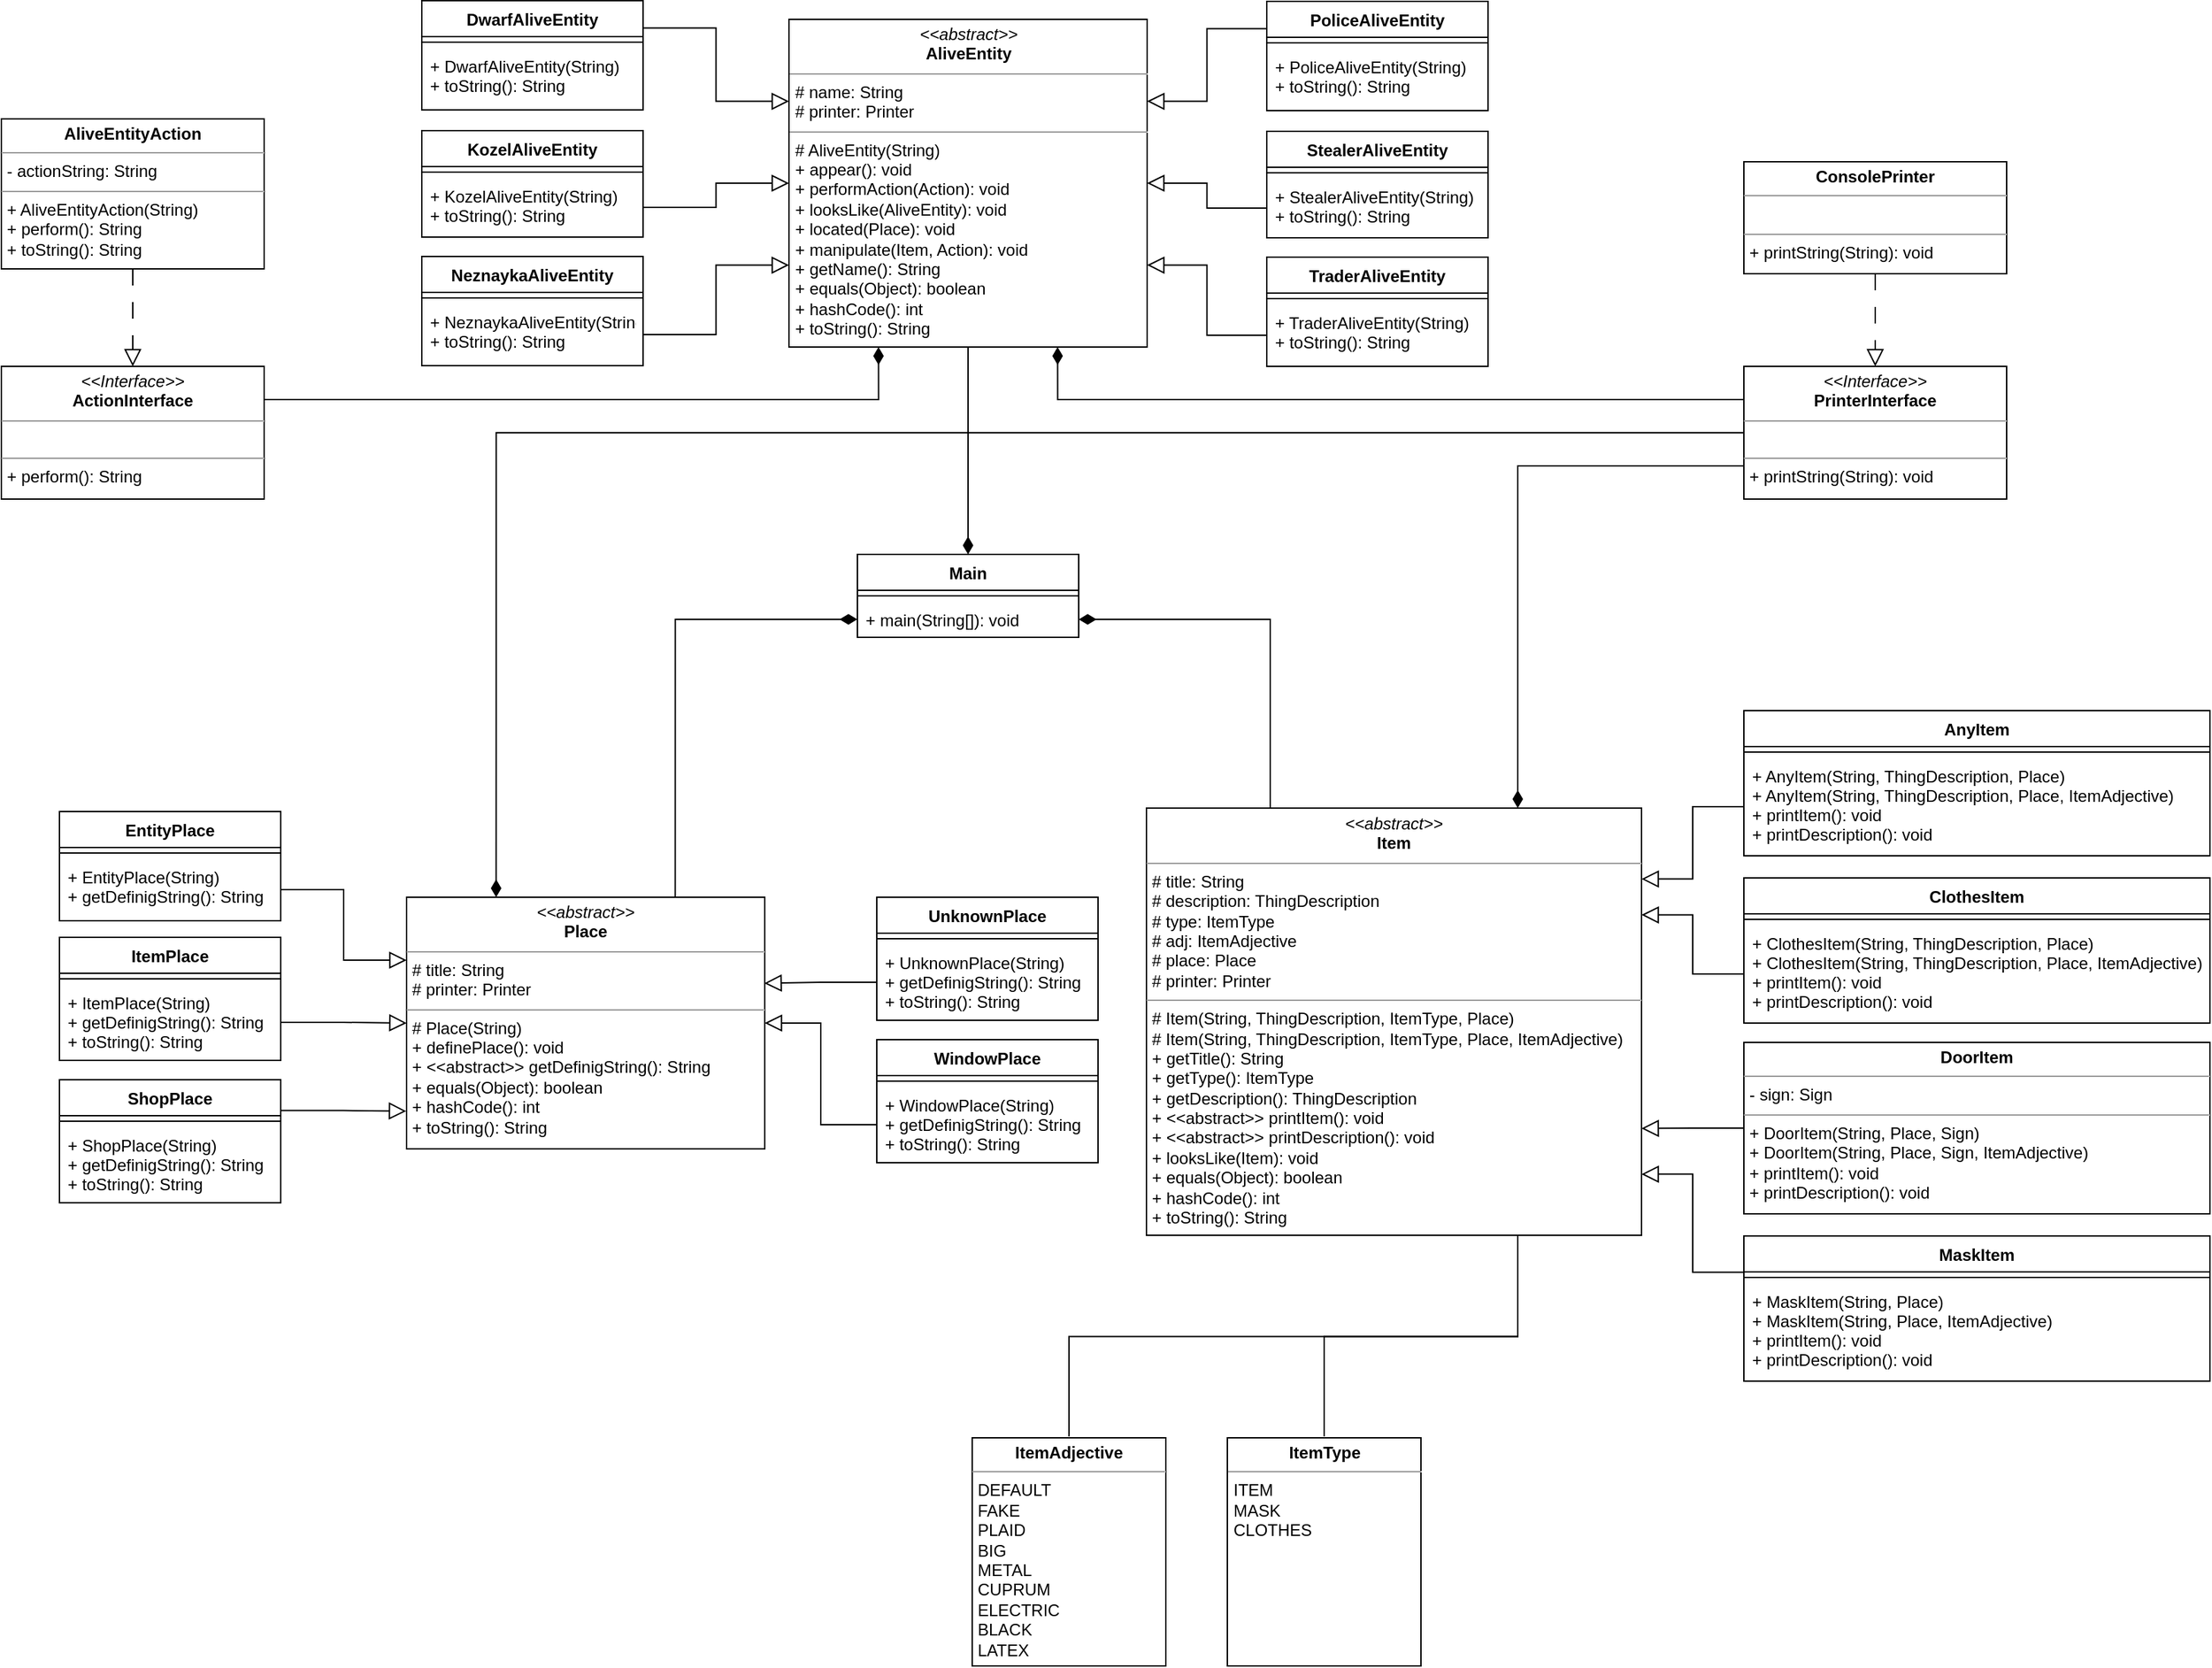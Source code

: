 <mxfile version="20.8.20" type="device"><diagram id="Nav-d9ydc5dl5dGEMLeE" name="Страница 1"><mxGraphModel dx="2480" dy="2676" grid="0" gridSize="10" guides="1" tooltips="1" connect="1" arrows="1" fold="1" page="0" pageScale="1" pageWidth="827" pageHeight="1169" math="0" shadow="0"><root><mxCell id="0"/><mxCell id="1" parent="0"/><mxCell id="rhI-eRX3g90J2h515g0J-5" value="Main" style="swimlane;fontStyle=1;align=center;verticalAlign=top;childLayout=stackLayout;horizontal=1;startSize=26;horizontalStack=0;resizeParent=1;resizeParentMax=0;resizeLast=0;collapsible=1;marginBottom=0;" parent="1" vertex="1"><mxGeometry x="307" y="75" width="160" height="60" as="geometry"/></mxCell><mxCell id="rhI-eRX3g90J2h515g0J-7" value="" style="line;strokeWidth=1;fillColor=none;align=left;verticalAlign=middle;spacingTop=-1;spacingLeft=3;spacingRight=3;rotatable=0;labelPosition=right;points=[];portConstraint=eastwest;strokeColor=inherit;" parent="rhI-eRX3g90J2h515g0J-5" vertex="1"><mxGeometry y="26" width="160" height="8" as="geometry"/></mxCell><mxCell id="rhI-eRX3g90J2h515g0J-8" value="+ main(String[]): void" style="text;strokeColor=none;fillColor=none;align=left;verticalAlign=top;spacingLeft=4;spacingRight=4;overflow=hidden;rotatable=0;points=[[0,0.5],[1,0.5]];portConstraint=eastwest;" parent="rhI-eRX3g90J2h515g0J-5" vertex="1"><mxGeometry y="34" width="160" height="26" as="geometry"/></mxCell><mxCell id="rhI-eRX3g90J2h515g0J-13" style="edgeStyle=orthogonalEdgeStyle;orthogonalLoop=1;jettySize=auto;html=1;exitX=0.75;exitY=0;exitDx=0;exitDy=0;endArrow=diamondThin;endFill=1;startSize=6;endSize=10;entryX=0;entryY=0.5;entryDx=0;entryDy=0;rounded=0;" parent="1" source="rhI-eRX3g90J2h515g0J-9" target="rhI-eRX3g90J2h515g0J-8" edge="1"><mxGeometry relative="1" as="geometry"><mxPoint x="273.667" y="224.926" as="targetPoint"/></mxGeometry></mxCell><mxCell id="rhI-eRX3g90J2h515g0J-9" value="&lt;p style=&quot;margin:0px;margin-top:4px;text-align:center;&quot;&gt;&lt;i&gt;&amp;lt;&amp;lt;abstract&amp;gt;&amp;gt;&lt;/i&gt;&lt;br&gt;&lt;b&gt;Place&lt;/b&gt;&lt;/p&gt;&lt;hr size=&quot;1&quot;&gt;&lt;p style=&quot;margin:0px;margin-left:4px;&quot;&gt;# title: String&lt;/p&gt;&lt;p style=&quot;margin:0px;margin-left:4px;&quot;&gt;# printer: Printer&lt;/p&gt;&lt;hr size=&quot;1&quot;&gt;&lt;p style=&quot;margin: 0px 0px 0px 4px;&quot;&gt;# Place(String)&lt;/p&gt;&lt;p style=&quot;margin: 0px 0px 0px 4px;&quot;&gt;+ definePlace(): void&lt;/p&gt;&lt;p style=&quot;margin: 0px 0px 0px 4px;&quot;&gt;+ &amp;lt;&amp;lt;abstract&amp;gt;&amp;gt; getDefinigString(): String&lt;/p&gt;&lt;p style=&quot;margin: 0px 0px 0px 4px;&quot;&gt;+ equals(Object): boolean&lt;/p&gt;&lt;p style=&quot;margin: 0px 0px 0px 4px;&quot;&gt;+ hashCode(): int&lt;/p&gt;&lt;p style=&quot;margin: 0px 0px 0px 4px;&quot;&gt;+ toString(): String&lt;/p&gt;" style="verticalAlign=top;align=left;overflow=fill;fontSize=12;fontFamily=Helvetica;html=1;" parent="1" vertex="1"><mxGeometry x="-19" y="323" width="259" height="182" as="geometry"/></mxCell><mxCell id="rhI-eRX3g90J2h515g0J-14" value="EntityPlace" style="swimlane;fontStyle=1;align=center;verticalAlign=top;childLayout=stackLayout;horizontal=1;startSize=26;horizontalStack=0;resizeParent=1;resizeParentMax=0;resizeLast=0;collapsible=1;marginBottom=0;" parent="1" vertex="1"><mxGeometry x="-270" y="261" width="160" height="79" as="geometry"/></mxCell><mxCell id="rhI-eRX3g90J2h515g0J-16" value="" style="line;strokeWidth=1;fillColor=none;align=left;verticalAlign=middle;spacingTop=-1;spacingLeft=3;spacingRight=3;rotatable=0;labelPosition=right;points=[];portConstraint=eastwest;strokeColor=inherit;" parent="rhI-eRX3g90J2h515g0J-14" vertex="1"><mxGeometry y="26" width="160" height="8" as="geometry"/></mxCell><mxCell id="rhI-eRX3g90J2h515g0J-17" value="+ EntityPlace(String)&#10;+ getDefinigString(): String" style="text;strokeColor=none;fillColor=none;align=left;verticalAlign=top;spacingLeft=4;spacingRight=4;overflow=hidden;rotatable=0;points=[[0,0.5],[1,0.5]];portConstraint=eastwest;" parent="rhI-eRX3g90J2h515g0J-14" vertex="1"><mxGeometry y="34" width="160" height="45" as="geometry"/></mxCell><mxCell id="rhI-eRX3g90J2h515g0J-20" value="ItemPlace" style="swimlane;fontStyle=1;align=center;verticalAlign=top;childLayout=stackLayout;horizontal=1;startSize=26;horizontalStack=0;resizeParent=1;resizeParentMax=0;resizeLast=0;collapsible=1;marginBottom=0;" parent="1" vertex="1"><mxGeometry x="-270" y="352" width="160" height="89" as="geometry"/></mxCell><mxCell id="rhI-eRX3g90J2h515g0J-21" value="" style="line;strokeWidth=1;fillColor=none;align=left;verticalAlign=middle;spacingTop=-1;spacingLeft=3;spacingRight=3;rotatable=0;labelPosition=right;points=[];portConstraint=eastwest;strokeColor=inherit;" parent="rhI-eRX3g90J2h515g0J-20" vertex="1"><mxGeometry y="26" width="160" height="8" as="geometry"/></mxCell><mxCell id="rhI-eRX3g90J2h515g0J-22" value="+ ItemPlace(String)&#10;+ getDefinigString(): String&#10;+ toString(): String" style="text;strokeColor=none;fillColor=none;align=left;verticalAlign=top;spacingLeft=4;spacingRight=4;overflow=hidden;rotatable=0;points=[[0,0.5],[1,0.5]];portConstraint=eastwest;" parent="rhI-eRX3g90J2h515g0J-20" vertex="1"><mxGeometry y="34" width="160" height="55" as="geometry"/></mxCell><mxCell id="rhI-eRX3g90J2h515g0J-52" style="edgeStyle=orthogonalEdgeStyle;rounded=0;orthogonalLoop=1;jettySize=auto;html=1;exitX=1;exitY=0.25;exitDx=0;exitDy=0;entryX=-0.001;entryY=0.85;entryDx=0;entryDy=0;entryPerimeter=0;endArrow=block;endFill=0;startSize=6;endSize=10;" parent="1" source="rhI-eRX3g90J2h515g0J-31" target="rhI-eRX3g90J2h515g0J-9" edge="1"><mxGeometry relative="1" as="geometry"/></mxCell><mxCell id="rhI-eRX3g90J2h515g0J-31" value="ShopPlace" style="swimlane;fontStyle=1;align=center;verticalAlign=top;childLayout=stackLayout;horizontal=1;startSize=26;horizontalStack=0;resizeParent=1;resizeParentMax=0;resizeLast=0;collapsible=1;marginBottom=0;" parent="1" vertex="1"><mxGeometry x="-270" y="455" width="160" height="89" as="geometry"/></mxCell><mxCell id="rhI-eRX3g90J2h515g0J-32" value="" style="line;strokeWidth=1;fillColor=none;align=left;verticalAlign=middle;spacingTop=-1;spacingLeft=3;spacingRight=3;rotatable=0;labelPosition=right;points=[];portConstraint=eastwest;strokeColor=inherit;" parent="rhI-eRX3g90J2h515g0J-31" vertex="1"><mxGeometry y="26" width="160" height="8" as="geometry"/></mxCell><mxCell id="rhI-eRX3g90J2h515g0J-33" value="+ ShopPlace(String)&#10;+ getDefinigString(): String&#10;+ toString(): String" style="text;strokeColor=none;fillColor=none;align=left;verticalAlign=top;spacingLeft=4;spacingRight=4;overflow=hidden;rotatable=0;points=[[0,0.5],[1,0.5]];portConstraint=eastwest;" parent="rhI-eRX3g90J2h515g0J-31" vertex="1"><mxGeometry y="34" width="160" height="55" as="geometry"/></mxCell><mxCell id="rhI-eRX3g90J2h515g0J-41" value="UnknownPlace" style="swimlane;fontStyle=1;align=center;verticalAlign=top;childLayout=stackLayout;horizontal=1;startSize=26;horizontalStack=0;resizeParent=1;resizeParentMax=0;resizeLast=0;collapsible=1;marginBottom=0;" parent="1" vertex="1"><mxGeometry x="321" y="323" width="160" height="89" as="geometry"/></mxCell><mxCell id="rhI-eRX3g90J2h515g0J-42" value="" style="line;strokeWidth=1;fillColor=none;align=left;verticalAlign=middle;spacingTop=-1;spacingLeft=3;spacingRight=3;rotatable=0;labelPosition=right;points=[];portConstraint=eastwest;strokeColor=inherit;" parent="rhI-eRX3g90J2h515g0J-41" vertex="1"><mxGeometry y="26" width="160" height="8" as="geometry"/></mxCell><mxCell id="rhI-eRX3g90J2h515g0J-43" value="+ UnknownPlace(String)&#10;+ getDefinigString(): String&#10;+ toString(): String" style="text;strokeColor=none;fillColor=none;align=left;verticalAlign=top;spacingLeft=4;spacingRight=4;overflow=hidden;rotatable=0;points=[[0,0.5],[1,0.5]];portConstraint=eastwest;" parent="rhI-eRX3g90J2h515g0J-41" vertex="1"><mxGeometry y="34" width="160" height="55" as="geometry"/></mxCell><mxCell id="rhI-eRX3g90J2h515g0J-44" value="WindowPlace" style="swimlane;fontStyle=1;align=center;verticalAlign=top;childLayout=stackLayout;horizontal=1;startSize=26;horizontalStack=0;resizeParent=1;resizeParentMax=0;resizeLast=0;collapsible=1;marginBottom=0;" parent="1" vertex="1"><mxGeometry x="321" y="426" width="160" height="89" as="geometry"/></mxCell><mxCell id="rhI-eRX3g90J2h515g0J-45" value="" style="line;strokeWidth=1;fillColor=none;align=left;verticalAlign=middle;spacingTop=-1;spacingLeft=3;spacingRight=3;rotatable=0;labelPosition=right;points=[];portConstraint=eastwest;strokeColor=inherit;" parent="rhI-eRX3g90J2h515g0J-44" vertex="1"><mxGeometry y="26" width="160" height="8" as="geometry"/></mxCell><mxCell id="rhI-eRX3g90J2h515g0J-46" value="+ WindowPlace(String)&#10;+ getDefinigString(): String&#10;+ toString(): String" style="text;strokeColor=none;fillColor=none;align=left;verticalAlign=top;spacingLeft=4;spacingRight=4;overflow=hidden;rotatable=0;points=[[0,0.5],[1,0.5]];portConstraint=eastwest;" parent="rhI-eRX3g90J2h515g0J-44" vertex="1"><mxGeometry y="34" width="160" height="55" as="geometry"/></mxCell><mxCell id="rhI-eRX3g90J2h515g0J-49" style="edgeStyle=orthogonalEdgeStyle;rounded=0;orthogonalLoop=1;jettySize=auto;html=1;exitX=1;exitY=0.5;exitDx=0;exitDy=0;entryX=0;entryY=0.25;entryDx=0;entryDy=0;endArrow=block;endFill=0;startSize=6;endSize=10;" parent="1" source="rhI-eRX3g90J2h515g0J-17" target="rhI-eRX3g90J2h515g0J-9" edge="1"><mxGeometry relative="1" as="geometry"/></mxCell><mxCell id="rhI-eRX3g90J2h515g0J-50" style="edgeStyle=orthogonalEdgeStyle;rounded=0;orthogonalLoop=1;jettySize=auto;html=1;exitX=1;exitY=0.5;exitDx=0;exitDy=0;entryX=0;entryY=0.5;entryDx=0;entryDy=0;endArrow=block;endFill=0;startSize=6;endSize=10;" parent="1" source="rhI-eRX3g90J2h515g0J-22" target="rhI-eRX3g90J2h515g0J-9" edge="1"><mxGeometry relative="1" as="geometry"/></mxCell><mxCell id="rhI-eRX3g90J2h515g0J-53" style="edgeStyle=orthogonalEdgeStyle;rounded=0;orthogonalLoop=1;jettySize=auto;html=1;exitX=0;exitY=0.5;exitDx=0;exitDy=0;entryX=0.999;entryY=0.342;entryDx=0;entryDy=0;entryPerimeter=0;endArrow=block;endFill=0;startSize=6;endSize=10;" parent="1" source="rhI-eRX3g90J2h515g0J-43" target="rhI-eRX3g90J2h515g0J-9" edge="1"><mxGeometry relative="1" as="geometry"/></mxCell><mxCell id="rhI-eRX3g90J2h515g0J-54" style="edgeStyle=orthogonalEdgeStyle;rounded=0;orthogonalLoop=1;jettySize=auto;html=1;exitX=0;exitY=0.5;exitDx=0;exitDy=0;entryX=1;entryY=0.5;entryDx=0;entryDy=0;endArrow=block;endFill=0;startSize=6;endSize=10;" parent="1" source="rhI-eRX3g90J2h515g0J-46" target="rhI-eRX3g90J2h515g0J-9" edge="1"><mxGeometry relative="1" as="geometry"/></mxCell><mxCell id="rhI-eRX3g90J2h515g0J-103" style="edgeStyle=orthogonalEdgeStyle;rounded=0;orthogonalLoop=1;jettySize=auto;html=1;exitX=0.25;exitY=0;exitDx=0;exitDy=0;entryX=1;entryY=0.5;entryDx=0;entryDy=0;endArrow=diamondThin;endFill=1;startSize=6;endSize=10;" parent="1" source="rhI-eRX3g90J2h515g0J-55" target="rhI-eRX3g90J2h515g0J-8" edge="1"><mxGeometry relative="1" as="geometry"/></mxCell><mxCell id="rhI-eRX3g90J2h515g0J-55" value="&lt;p style=&quot;margin:0px;margin-top:4px;text-align:center;&quot;&gt;&lt;i&gt;&amp;lt;&amp;lt;abstract&amp;gt;&amp;gt;&lt;/i&gt;&lt;br&gt;&lt;b&gt;Item&lt;/b&gt;&lt;/p&gt;&lt;hr size=&quot;1&quot;&gt;&lt;p style=&quot;margin:0px;margin-left:4px;&quot;&gt;# title: String&lt;/p&gt;&lt;p style=&quot;margin:0px;margin-left:4px;&quot;&gt;# description: ThingDescription&lt;/p&gt;&lt;p style=&quot;margin:0px;margin-left:4px;&quot;&gt;# type: ItemType&lt;/p&gt;&lt;p style=&quot;margin:0px;margin-left:4px;&quot;&gt;# adj: ItemAdjective&lt;br&gt;# place: Place&lt;/p&gt;&lt;p style=&quot;margin:0px;margin-left:4px;&quot;&gt;# printer: Printer&lt;/p&gt;&lt;hr size=&quot;1&quot;&gt;&lt;p style=&quot;margin: 0px 0px 0px 4px;&quot;&gt;# Item(String, ThingDescription, ItemType, Place)&lt;/p&gt;&lt;p style=&quot;margin: 0px 0px 0px 4px;&quot;&gt;# Item(String, ThingDescription, ItemType, Place, ItemAdjective)&lt;br&gt;&lt;/p&gt;&lt;p style=&quot;margin: 0px 0px 0px 4px;&quot;&gt;+ getTitle(): String&lt;/p&gt;&lt;p style=&quot;margin: 0px 0px 0px 4px;&quot;&gt;+ getType(): ItemType&lt;/p&gt;&lt;p style=&quot;margin: 0px 0px 0px 4px;&quot;&gt;+ getDescription(): ThingDescription&lt;/p&gt;&lt;p style=&quot;margin: 0px 0px 0px 4px;&quot;&gt;+ &amp;lt;&amp;lt;abstract&amp;gt;&amp;gt; printItem(): void&lt;/p&gt;&lt;p style=&quot;margin: 0px 0px 0px 4px;&quot;&gt;+ &amp;lt;&amp;lt;abstract&amp;gt;&amp;gt; printDescription(): void&lt;/p&gt;&lt;p style=&quot;margin: 0px 0px 0px 4px;&quot;&gt;+ looksLike(Item): void&lt;/p&gt;&lt;p style=&quot;border-color: var(--border-color); margin: 0px 0px 0px 4px;&quot;&gt;+ equals(Object): boolean&lt;/p&gt;&lt;p style=&quot;border-color: var(--border-color); margin: 0px 0px 0px 4px;&quot;&gt;+ hashCode(): int&lt;/p&gt;&lt;p style=&quot;border-color: var(--border-color); margin: 0px 0px 0px 4px;&quot;&gt;+ toString(): String&lt;/p&gt;" style="verticalAlign=top;align=left;overflow=fill;fontSize=12;fontFamily=Helvetica;html=1;" parent="1" vertex="1"><mxGeometry x="516" y="258.5" width="358" height="309" as="geometry"/></mxCell><mxCell id="rhI-eRX3g90J2h515g0J-66" value="AnyItem" style="swimlane;fontStyle=1;align=center;verticalAlign=top;childLayout=stackLayout;horizontal=1;startSize=26;horizontalStack=0;resizeParent=1;resizeParentMax=0;resizeLast=0;collapsible=1;marginBottom=0;" parent="1" vertex="1"><mxGeometry x="948" y="188" width="337" height="105" as="geometry"/></mxCell><mxCell id="rhI-eRX3g90J2h515g0J-67" value="" style="line;strokeWidth=1;fillColor=none;align=left;verticalAlign=middle;spacingTop=-1;spacingLeft=3;spacingRight=3;rotatable=0;labelPosition=right;points=[];portConstraint=eastwest;strokeColor=inherit;" parent="rhI-eRX3g90J2h515g0J-66" vertex="1"><mxGeometry y="26" width="337" height="8" as="geometry"/></mxCell><mxCell id="rhI-eRX3g90J2h515g0J-68" value="+ AnyItem(String, ThingDescription, Place)&#10;+ AnyItem(String, ThingDescription, Place, ItemAdjective)&#10;+ printItem(): void&#10;+ printDescription(): void" style="text;strokeColor=none;fillColor=none;align=left;verticalAlign=top;spacingLeft=4;spacingRight=4;overflow=hidden;rotatable=0;points=[[0,0.5],[1,0.5]];portConstraint=eastwest;" parent="rhI-eRX3g90J2h515g0J-66" vertex="1"><mxGeometry y="34" width="337" height="71" as="geometry"/></mxCell><mxCell id="rhI-eRX3g90J2h515g0J-82" value="ClothesItem" style="swimlane;fontStyle=1;align=center;verticalAlign=top;childLayout=stackLayout;horizontal=1;startSize=26;horizontalStack=0;resizeParent=1;resizeParentMax=0;resizeLast=0;collapsible=1;marginBottom=0;" parent="1" vertex="1"><mxGeometry x="948" y="309" width="337" height="105" as="geometry"/></mxCell><mxCell id="rhI-eRX3g90J2h515g0J-83" value="" style="line;strokeWidth=1;fillColor=none;align=left;verticalAlign=middle;spacingTop=-1;spacingLeft=3;spacingRight=3;rotatable=0;labelPosition=right;points=[];portConstraint=eastwest;strokeColor=inherit;" parent="rhI-eRX3g90J2h515g0J-82" vertex="1"><mxGeometry y="26" width="337" height="8" as="geometry"/></mxCell><mxCell id="rhI-eRX3g90J2h515g0J-84" value="+ ClothesItem(String, ThingDescription, Place)&#10;+ ClothesItem(String, ThingDescription, Place, ItemAdjective)&#10;+ printItem(): void&#10;+ printDescription(): void" style="text;strokeColor=none;fillColor=none;align=left;verticalAlign=top;spacingLeft=4;spacingRight=4;overflow=hidden;rotatable=0;points=[[0,0.5],[1,0.5]];portConstraint=eastwest;" parent="rhI-eRX3g90J2h515g0J-82" vertex="1"><mxGeometry y="34" width="337" height="71" as="geometry"/></mxCell><mxCell id="rhI-eRX3g90J2h515g0J-100" style="edgeStyle=orthogonalEdgeStyle;rounded=0;orthogonalLoop=1;jettySize=auto;html=1;exitX=0;exitY=0.25;exitDx=0;exitDy=0;entryX=1;entryY=0.857;entryDx=0;entryDy=0;entryPerimeter=0;endArrow=block;endFill=0;startSize=6;endSize=10;" parent="1" source="rhI-eRX3g90J2h515g0J-89" target="rhI-eRX3g90J2h515g0J-55" edge="1"><mxGeometry relative="1" as="geometry"/></mxCell><mxCell id="rhI-eRX3g90J2h515g0J-89" value="MaskItem" style="swimlane;fontStyle=1;align=center;verticalAlign=top;childLayout=stackLayout;horizontal=1;startSize=26;horizontalStack=0;resizeParent=1;resizeParentMax=0;resizeLast=0;collapsible=1;marginBottom=0;" parent="1" vertex="1"><mxGeometry x="948" y="568" width="337" height="105" as="geometry"/></mxCell><mxCell id="rhI-eRX3g90J2h515g0J-90" value="" style="line;strokeWidth=1;fillColor=none;align=left;verticalAlign=middle;spacingTop=-1;spacingLeft=3;spacingRight=3;rotatable=0;labelPosition=right;points=[];portConstraint=eastwest;strokeColor=inherit;" parent="rhI-eRX3g90J2h515g0J-89" vertex="1"><mxGeometry y="26" width="337" height="8" as="geometry"/></mxCell><mxCell id="rhI-eRX3g90J2h515g0J-91" value="+ MaskItem(String, Place)&#10;+ MaskItem(String, Place, ItemAdjective)&#10;+ printItem(): void&#10;+ printDescription(): void" style="text;strokeColor=none;fillColor=none;align=left;verticalAlign=top;spacingLeft=4;spacingRight=4;overflow=hidden;rotatable=0;points=[[0,0.5],[1,0.5]];portConstraint=eastwest;" parent="rhI-eRX3g90J2h515g0J-89" vertex="1"><mxGeometry y="34" width="337" height="71" as="geometry"/></mxCell><mxCell id="rhI-eRX3g90J2h515g0J-99" style="edgeStyle=orthogonalEdgeStyle;rounded=0;orthogonalLoop=1;jettySize=auto;html=1;exitX=0;exitY=0.5;exitDx=0;exitDy=0;entryX=1;entryY=0.75;entryDx=0;entryDy=0;endArrow=block;endFill=0;startSize=6;endSize=10;" parent="1" source="rhI-eRX3g90J2h515g0J-96" target="rhI-eRX3g90J2h515g0J-55" edge="1"><mxGeometry relative="1" as="geometry"/></mxCell><mxCell id="rhI-eRX3g90J2h515g0J-96" value="&lt;p style=&quot;margin:0px;margin-top:4px;text-align:center;&quot;&gt;&lt;b&gt;DoorItem&lt;/b&gt;&lt;/p&gt;&lt;hr size=&quot;1&quot;&gt;&lt;p style=&quot;margin:0px;margin-left:4px;&quot;&gt;- sign: Sign&lt;/p&gt;&lt;hr size=&quot;1&quot;&gt;&lt;p style=&quot;margin: 0px 0px 0px 4px;&quot;&gt;+ DoorItem(String, Place, Sign)&lt;br style=&quot;border-color: var(--border-color); padding: 0px; margin: 0px;&quot;&gt;+ DoorItem(String, Place, Sign, ItemAdjective)&lt;br style=&quot;border-color: var(--border-color); padding: 0px; margin: 0px;&quot;&gt;+ printItem(): void&lt;br style=&quot;border-color: var(--border-color); padding: 0px; margin: 0px;&quot;&gt;+ printDescription(): void&lt;br&gt;&lt;/p&gt;" style="verticalAlign=top;align=left;overflow=fill;fontSize=12;fontFamily=Helvetica;html=1;" parent="1" vertex="1"><mxGeometry x="948" y="428" width="337" height="124" as="geometry"/></mxCell><mxCell id="rhI-eRX3g90J2h515g0J-101" style="edgeStyle=orthogonalEdgeStyle;rounded=0;orthogonalLoop=1;jettySize=auto;html=1;exitX=0;exitY=0.5;exitDx=0;exitDy=0;entryX=1;entryY=0.25;entryDx=0;entryDy=0;endArrow=block;endFill=0;startSize=6;endSize=10;" parent="1" source="rhI-eRX3g90J2h515g0J-84" target="rhI-eRX3g90J2h515g0J-55" edge="1"><mxGeometry relative="1" as="geometry"/></mxCell><mxCell id="rhI-eRX3g90J2h515g0J-102" style="edgeStyle=orthogonalEdgeStyle;rounded=0;orthogonalLoop=1;jettySize=auto;html=1;exitX=0;exitY=0.5;exitDx=0;exitDy=0;entryX=1;entryY=0.166;entryDx=0;entryDy=0;entryPerimeter=0;endArrow=block;endFill=0;startSize=6;endSize=10;" parent="1" source="rhI-eRX3g90J2h515g0J-68" target="rhI-eRX3g90J2h515g0J-55" edge="1"><mxGeometry relative="1" as="geometry"/></mxCell><mxCell id="rhI-eRX3g90J2h515g0J-116" style="edgeStyle=orthogonalEdgeStyle;rounded=0;orthogonalLoop=1;jettySize=auto;html=1;exitX=0.5;exitY=0;exitDx=0;exitDy=0;entryX=0.75;entryY=1;entryDx=0;entryDy=0;endArrow=none;endFill=0;startSize=6;endSize=10;" parent="1" source="rhI-eRX3g90J2h515g0J-108" target="rhI-eRX3g90J2h515g0J-55" edge="1"><mxGeometry relative="1" as="geometry"/></mxCell><mxCell id="rhI-eRX3g90J2h515g0J-108" value="&lt;p style=&quot;margin:0px;margin-top:4px;text-align:center;&quot;&gt;&lt;b&gt;ItemAdjective&lt;/b&gt;&lt;/p&gt;&lt;hr size=&quot;1&quot;&gt;&lt;div style=&quot;height:2px;&quot;&gt;&lt;p style=&quot;margin: 0px 0px 0px 4px;&quot;&gt;DEFAULT&lt;/p&gt;&lt;p style=&quot;margin: 0px 0px 0px 4px;&quot;&gt;FAKE&lt;/p&gt;&lt;p style=&quot;margin: 0px 0px 0px 4px;&quot;&gt;PLAID&lt;/p&gt;&lt;p style=&quot;margin: 0px 0px 0px 4px;&quot;&gt;BIG&lt;/p&gt;&lt;p style=&quot;margin: 0px 0px 0px 4px;&quot;&gt;METAL&lt;/p&gt;&lt;p style=&quot;margin: 0px 0px 0px 4px;&quot;&gt;CUPRUM&lt;/p&gt;&lt;p style=&quot;margin: 0px 0px 0px 4px;&quot;&gt;ELECTRIC&lt;/p&gt;&lt;p style=&quot;margin: 0px 0px 0px 4px;&quot;&gt;BLACK&lt;/p&gt;&lt;p style=&quot;margin: 0px 0px 0px 4px;&quot;&gt;LATEX&lt;/p&gt;&lt;/div&gt;" style="verticalAlign=top;align=left;overflow=fill;fontSize=12;fontFamily=Helvetica;html=1;strokeWidth=1;perimeterSpacing=1;" parent="1" vertex="1"><mxGeometry x="390" y="714" width="140" height="165" as="geometry"/></mxCell><mxCell id="rhI-eRX3g90J2h515g0J-118" style="edgeStyle=orthogonalEdgeStyle;rounded=0;orthogonalLoop=1;jettySize=auto;html=1;exitX=0.5;exitY=0;exitDx=0;exitDy=0;entryX=0.75;entryY=1;entryDx=0;entryDy=0;endArrow=none;endFill=0;startSize=6;endSize=10;" parent="1" source="rhI-eRX3g90J2h515g0J-109" target="rhI-eRX3g90J2h515g0J-55" edge="1"><mxGeometry relative="1" as="geometry"/></mxCell><mxCell id="rhI-eRX3g90J2h515g0J-109" value="&lt;p style=&quot;margin:0px;margin-top:4px;text-align:center;&quot;&gt;&lt;b&gt;ItemType&lt;/b&gt;&lt;/p&gt;&lt;hr size=&quot;1&quot;&gt;&lt;div style=&quot;height:2px;&quot;&gt;&lt;p style=&quot;margin: 0px 0px 0px 4px;&quot;&gt;ITEM&lt;/p&gt;&lt;p style=&quot;margin: 0px 0px 0px 4px;&quot;&gt;MASK&lt;/p&gt;&lt;p style=&quot;margin: 0px 0px 0px 4px;&quot;&gt;CLOTHES&lt;/p&gt;&lt;/div&gt;" style="verticalAlign=top;align=left;overflow=fill;fontSize=12;fontFamily=Helvetica;html=1;strokeWidth=1;perimeterSpacing=1;" parent="1" vertex="1"><mxGeometry x="574.5" y="714" width="140" height="165" as="geometry"/></mxCell><mxCell id="rhI-eRX3g90J2h515g0J-120" style="edgeStyle=orthogonalEdgeStyle;rounded=0;orthogonalLoop=1;jettySize=auto;html=1;exitX=0.5;exitY=1;exitDx=0;exitDy=0;entryX=0.5;entryY=0;entryDx=0;entryDy=0;endArrow=diamondThin;endFill=1;startSize=6;endSize=10;" parent="1" source="rhI-eRX3g90J2h515g0J-119" target="rhI-eRX3g90J2h515g0J-5" edge="1"><mxGeometry relative="1" as="geometry"/></mxCell><mxCell id="rhI-eRX3g90J2h515g0J-119" value="&lt;p style=&quot;margin:0px;margin-top:4px;text-align:center;&quot;&gt;&lt;i&gt;&amp;lt;&amp;lt;abstract&amp;gt;&amp;gt;&lt;/i&gt;&lt;br&gt;&lt;b&gt;AliveEntity&lt;/b&gt;&lt;/p&gt;&lt;hr size=&quot;1&quot;&gt;&lt;p style=&quot;margin:0px;margin-left:4px;&quot;&gt;# name: String&lt;/p&gt;&lt;p style=&quot;margin:0px;margin-left:4px;&quot;&gt;# printer: Printer&lt;/p&gt;&lt;hr size=&quot;1&quot;&gt;&lt;p style=&quot;margin: 0px 0px 0px 4px;&quot;&gt;# AliveEntity(String)&lt;/p&gt;&lt;p style=&quot;margin: 0px 0px 0px 4px;&quot;&gt;+ appear(): void&lt;/p&gt;&lt;p style=&quot;margin: 0px 0px 0px 4px;&quot;&gt;+ performAction(Action): void&lt;/p&gt;&lt;p style=&quot;margin: 0px 0px 0px 4px;&quot;&gt;+ looksLike(AliveEntity): void&lt;/p&gt;&lt;p style=&quot;margin: 0px 0px 0px 4px;&quot;&gt;+ located(Place): void&lt;/p&gt;&lt;p style=&quot;margin: 0px 0px 0px 4px;&quot;&gt;+ manipulate(Item, Action): void&lt;/p&gt;&lt;p style=&quot;margin: 0px 0px 0px 4px;&quot;&gt;+ getName(): String&lt;/p&gt;&lt;p style=&quot;border-color: var(--border-color); margin: 0px 0px 0px 4px;&quot;&gt;+ equals(Object): boolean&lt;/p&gt;&lt;p style=&quot;border-color: var(--border-color); margin: 0px 0px 0px 4px;&quot;&gt;+ hashCode(): int&lt;/p&gt;&lt;p style=&quot;border-color: var(--border-color); margin: 0px 0px 0px 4px;&quot;&gt;+ toString(): String&lt;/p&gt;" style="verticalAlign=top;align=left;overflow=fill;fontSize=12;fontFamily=Helvetica;html=1;" parent="1" vertex="1"><mxGeometry x="257.5" y="-312" width="259" height="237" as="geometry"/></mxCell><mxCell id="JSj6p7k6XeOKwTpCGPsC-17" style="edgeStyle=orthogonalEdgeStyle;rounded=0;orthogonalLoop=1;jettySize=auto;html=1;exitX=1;exitY=0.25;exitDx=0;exitDy=0;entryX=0;entryY=0.25;entryDx=0;entryDy=0;endArrow=block;endFill=0;startSize=6;endSize=10;" parent="1" source="JSj6p7k6XeOKwTpCGPsC-1" target="rhI-eRX3g90J2h515g0J-119" edge="1"><mxGeometry relative="1" as="geometry"/></mxCell><mxCell id="JSj6p7k6XeOKwTpCGPsC-1" value="DwarfAliveEntity" style="swimlane;fontStyle=1;align=center;verticalAlign=top;childLayout=stackLayout;horizontal=1;startSize=26;horizontalStack=0;resizeParent=1;resizeParentMax=0;resizeLast=0;collapsible=1;marginBottom=0;" parent="1" vertex="1"><mxGeometry x="-8" y="-325.5" width="160" height="79" as="geometry"/></mxCell><mxCell id="JSj6p7k6XeOKwTpCGPsC-2" value="" style="line;strokeWidth=1;fillColor=none;align=left;verticalAlign=middle;spacingTop=-1;spacingLeft=3;spacingRight=3;rotatable=0;labelPosition=right;points=[];portConstraint=eastwest;strokeColor=inherit;" parent="JSj6p7k6XeOKwTpCGPsC-1" vertex="1"><mxGeometry y="26" width="160" height="8" as="geometry"/></mxCell><mxCell id="JSj6p7k6XeOKwTpCGPsC-3" value="+ DwarfAliveEntity(String)&#10;+ toString(): String" style="text;strokeColor=none;fillColor=none;align=left;verticalAlign=top;spacingLeft=4;spacingRight=4;overflow=hidden;rotatable=0;points=[[0,0.5],[1,0.5]];portConstraint=eastwest;" parent="JSj6p7k6XeOKwTpCGPsC-1" vertex="1"><mxGeometry y="34" width="160" height="45" as="geometry"/></mxCell><mxCell id="JSj6p7k6XeOKwTpCGPsC-4" value="KozelAliveEntity" style="swimlane;fontStyle=1;align=center;verticalAlign=top;childLayout=stackLayout;horizontal=1;startSize=26;horizontalStack=0;resizeParent=1;resizeParentMax=0;resizeLast=0;collapsible=1;marginBottom=0;" parent="1" vertex="1"><mxGeometry x="-8" y="-231.5" width="160" height="77" as="geometry"/></mxCell><mxCell id="JSj6p7k6XeOKwTpCGPsC-5" value="" style="line;strokeWidth=1;fillColor=none;align=left;verticalAlign=middle;spacingTop=-1;spacingLeft=3;spacingRight=3;rotatable=0;labelPosition=right;points=[];portConstraint=eastwest;strokeColor=inherit;" parent="JSj6p7k6XeOKwTpCGPsC-4" vertex="1"><mxGeometry y="26" width="160" height="8" as="geometry"/></mxCell><mxCell id="JSj6p7k6XeOKwTpCGPsC-6" value="+ KozelAliveEntity(String)&#10;+ toString(): String" style="text;strokeColor=none;fillColor=none;align=left;verticalAlign=top;spacingLeft=4;spacingRight=4;overflow=hidden;rotatable=0;points=[[0,0.5],[1,0.5]];portConstraint=eastwest;" parent="JSj6p7k6XeOKwTpCGPsC-4" vertex="1"><mxGeometry y="34" width="160" height="43" as="geometry"/></mxCell><mxCell id="JSj6p7k6XeOKwTpCGPsC-10" value="NeznaykaAliveEntity" style="swimlane;fontStyle=1;align=center;verticalAlign=top;childLayout=stackLayout;horizontal=1;startSize=26;horizontalStack=0;resizeParent=1;resizeParentMax=0;resizeLast=0;collapsible=1;marginBottom=0;" parent="1" vertex="1"><mxGeometry x="-8" y="-140.5" width="160" height="79" as="geometry"/></mxCell><mxCell id="JSj6p7k6XeOKwTpCGPsC-11" value="" style="line;strokeWidth=1;fillColor=none;align=left;verticalAlign=middle;spacingTop=-1;spacingLeft=3;spacingRight=3;rotatable=0;labelPosition=right;points=[];portConstraint=eastwest;strokeColor=inherit;" parent="JSj6p7k6XeOKwTpCGPsC-10" vertex="1"><mxGeometry y="26" width="160" height="8" as="geometry"/></mxCell><mxCell id="JSj6p7k6XeOKwTpCGPsC-12" value="+ NeznaykaAliveEntity(String)&#10;+ toString(): String" style="text;strokeColor=none;fillColor=none;align=left;verticalAlign=top;spacingLeft=4;spacingRight=4;overflow=hidden;rotatable=0;points=[[0,0.5],[1,0.5]];portConstraint=eastwest;" parent="JSj6p7k6XeOKwTpCGPsC-10" vertex="1"><mxGeometry y="34" width="160" height="45" as="geometry"/></mxCell><mxCell id="JSj6p7k6XeOKwTpCGPsC-18" style="edgeStyle=orthogonalEdgeStyle;rounded=0;orthogonalLoop=1;jettySize=auto;html=1;exitX=1;exitY=0.5;exitDx=0;exitDy=0;endArrow=block;endFill=0;startSize=6;endSize=10;" parent="1" source="JSj6p7k6XeOKwTpCGPsC-6" target="rhI-eRX3g90J2h515g0J-119" edge="1"><mxGeometry relative="1" as="geometry"/></mxCell><mxCell id="JSj6p7k6XeOKwTpCGPsC-19" style="edgeStyle=orthogonalEdgeStyle;rounded=0;orthogonalLoop=1;jettySize=auto;html=1;exitX=1;exitY=0.5;exitDx=0;exitDy=0;entryX=0;entryY=0.75;entryDx=0;entryDy=0;endArrow=block;endFill=0;startSize=6;endSize=10;" parent="1" source="JSj6p7k6XeOKwTpCGPsC-12" target="rhI-eRX3g90J2h515g0J-119" edge="1"><mxGeometry relative="1" as="geometry"/></mxCell><mxCell id="JSj6p7k6XeOKwTpCGPsC-36" style="edgeStyle=orthogonalEdgeStyle;rounded=0;orthogonalLoop=1;jettySize=auto;html=1;exitX=0;exitY=0.25;exitDx=0;exitDy=0;entryX=1;entryY=0.25;entryDx=0;entryDy=0;endArrow=block;endFill=0;startSize=6;endSize=10;" parent="1" source="JSj6p7k6XeOKwTpCGPsC-26" target="rhI-eRX3g90J2h515g0J-119" edge="1"><mxGeometry relative="1" as="geometry"/></mxCell><mxCell id="JSj6p7k6XeOKwTpCGPsC-26" value="PoliceAliveEntity" style="swimlane;fontStyle=1;align=center;verticalAlign=top;childLayout=stackLayout;horizontal=1;startSize=26;horizontalStack=0;resizeParent=1;resizeParentMax=0;resizeLast=0;collapsible=1;marginBottom=0;" parent="1" vertex="1"><mxGeometry x="603" y="-325" width="160" height="79" as="geometry"/></mxCell><mxCell id="JSj6p7k6XeOKwTpCGPsC-27" value="" style="line;strokeWidth=1;fillColor=none;align=left;verticalAlign=middle;spacingTop=-1;spacingLeft=3;spacingRight=3;rotatable=0;labelPosition=right;points=[];portConstraint=eastwest;strokeColor=inherit;" parent="JSj6p7k6XeOKwTpCGPsC-26" vertex="1"><mxGeometry y="26" width="160" height="8" as="geometry"/></mxCell><mxCell id="JSj6p7k6XeOKwTpCGPsC-28" value="+ PoliceAliveEntity(String)&#10;+ toString(): String" style="text;strokeColor=none;fillColor=none;align=left;verticalAlign=top;spacingLeft=4;spacingRight=4;overflow=hidden;rotatable=0;points=[[0,0.5],[1,0.5]];portConstraint=eastwest;" parent="JSj6p7k6XeOKwTpCGPsC-26" vertex="1"><mxGeometry y="34" width="160" height="45" as="geometry"/></mxCell><mxCell id="JSj6p7k6XeOKwTpCGPsC-29" value="StealerAliveEntity" style="swimlane;fontStyle=1;align=center;verticalAlign=top;childLayout=stackLayout;horizontal=1;startSize=26;horizontalStack=0;resizeParent=1;resizeParentMax=0;resizeLast=0;collapsible=1;marginBottom=0;" parent="1" vertex="1"><mxGeometry x="603" y="-231" width="160" height="77" as="geometry"/></mxCell><mxCell id="JSj6p7k6XeOKwTpCGPsC-30" value="" style="line;strokeWidth=1;fillColor=none;align=left;verticalAlign=middle;spacingTop=-1;spacingLeft=3;spacingRight=3;rotatable=0;labelPosition=right;points=[];portConstraint=eastwest;strokeColor=inherit;" parent="JSj6p7k6XeOKwTpCGPsC-29" vertex="1"><mxGeometry y="26" width="160" height="8" as="geometry"/></mxCell><mxCell id="JSj6p7k6XeOKwTpCGPsC-31" value="+ StealerAliveEntity(String)&#10;+ toString(): String" style="text;strokeColor=none;fillColor=none;align=left;verticalAlign=top;spacingLeft=4;spacingRight=4;overflow=hidden;rotatable=0;points=[[0,0.5],[1,0.5]];portConstraint=eastwest;" parent="JSj6p7k6XeOKwTpCGPsC-29" vertex="1"><mxGeometry y="34" width="160" height="43" as="geometry"/></mxCell><mxCell id="JSj6p7k6XeOKwTpCGPsC-32" value="TraderAliveEntity" style="swimlane;fontStyle=1;align=center;verticalAlign=top;childLayout=stackLayout;horizontal=1;startSize=26;horizontalStack=0;resizeParent=1;resizeParentMax=0;resizeLast=0;collapsible=1;marginBottom=0;" parent="1" vertex="1"><mxGeometry x="603" y="-140" width="160" height="79" as="geometry"/></mxCell><mxCell id="JSj6p7k6XeOKwTpCGPsC-33" value="" style="line;strokeWidth=1;fillColor=none;align=left;verticalAlign=middle;spacingTop=-1;spacingLeft=3;spacingRight=3;rotatable=0;labelPosition=right;points=[];portConstraint=eastwest;strokeColor=inherit;" parent="JSj6p7k6XeOKwTpCGPsC-32" vertex="1"><mxGeometry y="26" width="160" height="8" as="geometry"/></mxCell><mxCell id="JSj6p7k6XeOKwTpCGPsC-34" value="+ TraderAliveEntity(String)&#10;+ toString(): String" style="text;strokeColor=none;fillColor=none;align=left;verticalAlign=top;spacingLeft=4;spacingRight=4;overflow=hidden;rotatable=0;points=[[0,0.5],[1,0.5]];portConstraint=eastwest;" parent="JSj6p7k6XeOKwTpCGPsC-32" vertex="1"><mxGeometry y="34" width="160" height="45" as="geometry"/></mxCell><mxCell id="JSj6p7k6XeOKwTpCGPsC-35" style="edgeStyle=orthogonalEdgeStyle;rounded=0;orthogonalLoop=1;jettySize=auto;html=1;exitX=0;exitY=0.5;exitDx=0;exitDy=0;endArrow=block;endFill=0;startSize=6;endSize=10;" parent="1" source="JSj6p7k6XeOKwTpCGPsC-31" target="rhI-eRX3g90J2h515g0J-119" edge="1"><mxGeometry relative="1" as="geometry"/></mxCell><mxCell id="JSj6p7k6XeOKwTpCGPsC-37" style="edgeStyle=orthogonalEdgeStyle;rounded=0;orthogonalLoop=1;jettySize=auto;html=1;exitX=0;exitY=0.5;exitDx=0;exitDy=0;entryX=1;entryY=0.75;entryDx=0;entryDy=0;endArrow=block;endFill=0;startSize=6;endSize=10;" parent="1" source="JSj6p7k6XeOKwTpCGPsC-34" target="rhI-eRX3g90J2h515g0J-119" edge="1"><mxGeometry relative="1" as="geometry"/></mxCell><mxCell id="sxFCdm9Kc7dFjRhV3Uxk-10" style="edgeStyle=orthogonalEdgeStyle;rounded=0;orthogonalLoop=1;jettySize=auto;html=1;exitX=0;exitY=0.25;exitDx=0;exitDy=0;entryX=0.75;entryY=1;entryDx=0;entryDy=0;strokeWidth=1;endArrow=diamondThin;endFill=1;endSize=10;" edge="1" parent="1" source="sxFCdm9Kc7dFjRhV3Uxk-1" target="rhI-eRX3g90J2h515g0J-119"><mxGeometry relative="1" as="geometry"/></mxCell><mxCell id="sxFCdm9Kc7dFjRhV3Uxk-11" style="edgeStyle=orthogonalEdgeStyle;rounded=0;orthogonalLoop=1;jettySize=auto;html=1;exitX=0;exitY=0.75;exitDx=0;exitDy=0;entryX=0.75;entryY=0;entryDx=0;entryDy=0;strokeWidth=1;endArrow=diamondThin;endFill=1;endSize=10;" edge="1" parent="1" source="sxFCdm9Kc7dFjRhV3Uxk-1" target="rhI-eRX3g90J2h515g0J-55"><mxGeometry relative="1" as="geometry"/></mxCell><mxCell id="sxFCdm9Kc7dFjRhV3Uxk-13" style="edgeStyle=orthogonalEdgeStyle;rounded=0;orthogonalLoop=1;jettySize=auto;html=1;exitX=0;exitY=0.5;exitDx=0;exitDy=0;entryX=0.25;entryY=0;entryDx=0;entryDy=0;strokeWidth=1;endArrow=diamondThin;endFill=1;endSize=10;" edge="1" parent="1" source="sxFCdm9Kc7dFjRhV3Uxk-1" target="rhI-eRX3g90J2h515g0J-9"><mxGeometry relative="1" as="geometry"/></mxCell><mxCell id="sxFCdm9Kc7dFjRhV3Uxk-1" value="&lt;p style=&quot;margin:0px;margin-top:4px;text-align:center;&quot;&gt;&lt;i&gt;&amp;lt;&amp;lt;Interface&amp;gt;&amp;gt;&lt;/i&gt;&lt;br&gt;&lt;b&gt;PrinterInterface&lt;/b&gt;&lt;/p&gt;&lt;hr size=&quot;1&quot;&gt;&lt;p style=&quot;margin:0px;margin-left:4px;&quot;&gt;&lt;br&gt;&lt;/p&gt;&lt;hr size=&quot;1&quot;&gt;&lt;p style=&quot;margin:0px;margin-left:4px;&quot;&gt;+ printString(String): void&lt;/p&gt;" style="verticalAlign=top;align=left;overflow=fill;fontSize=12;fontFamily=Helvetica;html=1;" vertex="1" parent="1"><mxGeometry x="948" y="-61" width="190" height="96" as="geometry"/></mxCell><mxCell id="sxFCdm9Kc7dFjRhV3Uxk-9" style="edgeStyle=orthogonalEdgeStyle;rounded=0;orthogonalLoop=1;jettySize=auto;html=1;exitX=0.5;exitY=1;exitDx=0;exitDy=0;entryX=0.5;entryY=0;entryDx=0;entryDy=0;endArrow=block;endFill=0;dashed=1;dashPattern=12 12;strokeWidth=1;endSize=10;" edge="1" parent="1" source="sxFCdm9Kc7dFjRhV3Uxk-7" target="sxFCdm9Kc7dFjRhV3Uxk-1"><mxGeometry relative="1" as="geometry"/></mxCell><mxCell id="sxFCdm9Kc7dFjRhV3Uxk-7" value="&lt;p style=&quot;margin:0px;margin-top:4px;text-align:center;&quot;&gt;&lt;b&gt;ConsolePrinter&lt;/b&gt;&lt;/p&gt;&lt;hr size=&quot;1&quot;&gt;&lt;p style=&quot;margin:0px;margin-left:4px;&quot;&gt;&lt;br&gt;&lt;/p&gt;&lt;hr size=&quot;1&quot;&gt;&lt;p style=&quot;margin:0px;margin-left:4px;&quot;&gt;+ printString(String): void&lt;/p&gt;" style="verticalAlign=top;align=left;overflow=fill;fontSize=12;fontFamily=Helvetica;html=1;" vertex="1" parent="1"><mxGeometry x="948" y="-209" width="190" height="81" as="geometry"/></mxCell><mxCell id="sxFCdm9Kc7dFjRhV3Uxk-18" style="edgeStyle=orthogonalEdgeStyle;rounded=0;orthogonalLoop=1;jettySize=auto;html=1;exitX=1;exitY=0.25;exitDx=0;exitDy=0;entryX=0.25;entryY=1;entryDx=0;entryDy=0;strokeWidth=1;endArrow=diamondThin;endFill=1;endSize=10;" edge="1" parent="1" source="sxFCdm9Kc7dFjRhV3Uxk-14" target="rhI-eRX3g90J2h515g0J-119"><mxGeometry relative="1" as="geometry"/></mxCell><mxCell id="sxFCdm9Kc7dFjRhV3Uxk-14" value="&lt;p style=&quot;margin:0px;margin-top:4px;text-align:center;&quot;&gt;&lt;i&gt;&amp;lt;&amp;lt;Interface&amp;gt;&amp;gt;&lt;/i&gt;&lt;br&gt;&lt;b&gt;ActionInterface&lt;/b&gt;&lt;/p&gt;&lt;hr size=&quot;1&quot;&gt;&lt;p style=&quot;margin:0px;margin-left:4px;&quot;&gt;&lt;br&gt;&lt;/p&gt;&lt;hr size=&quot;1&quot;&gt;&lt;p style=&quot;margin:0px;margin-left:4px;&quot;&gt;+ perform(): String&lt;/p&gt;" style="verticalAlign=top;align=left;overflow=fill;fontSize=12;fontFamily=Helvetica;html=1;" vertex="1" parent="1"><mxGeometry x="-312" y="-61" width="190" height="96" as="geometry"/></mxCell><mxCell id="sxFCdm9Kc7dFjRhV3Uxk-15" style="edgeStyle=orthogonalEdgeStyle;rounded=0;orthogonalLoop=1;jettySize=auto;html=1;exitX=0.5;exitY=1;exitDx=0;exitDy=0;entryX=0.5;entryY=0;entryDx=0;entryDy=0;endArrow=block;endFill=0;dashed=1;dashPattern=12 12;strokeWidth=1;endSize=10;" edge="1" parent="1" source="sxFCdm9Kc7dFjRhV3Uxk-16" target="sxFCdm9Kc7dFjRhV3Uxk-14"><mxGeometry relative="1" as="geometry"/></mxCell><mxCell id="sxFCdm9Kc7dFjRhV3Uxk-16" value="&lt;p style=&quot;margin:0px;margin-top:4px;text-align:center;&quot;&gt;&lt;b&gt;AliveEntityAction&lt;/b&gt;&lt;/p&gt;&lt;hr size=&quot;1&quot;&gt;&lt;p style=&quot;margin:0px;margin-left:4px;&quot;&gt;- actionString: String&lt;/p&gt;&lt;hr size=&quot;1&quot;&gt;&lt;p style=&quot;margin:0px;margin-left:4px;&quot;&gt;+ AliveEntityAction(String)&lt;/p&gt;&lt;p style=&quot;margin:0px;margin-left:4px;&quot;&gt;+ perform(): String&lt;/p&gt;&lt;p style=&quot;margin:0px;margin-left:4px;&quot;&gt;+ toString(): String&lt;/p&gt;" style="verticalAlign=top;align=left;overflow=fill;fontSize=12;fontFamily=Helvetica;html=1;" vertex="1" parent="1"><mxGeometry x="-312" y="-240" width="190" height="108.5" as="geometry"/></mxCell></root></mxGraphModel></diagram></mxfile>
